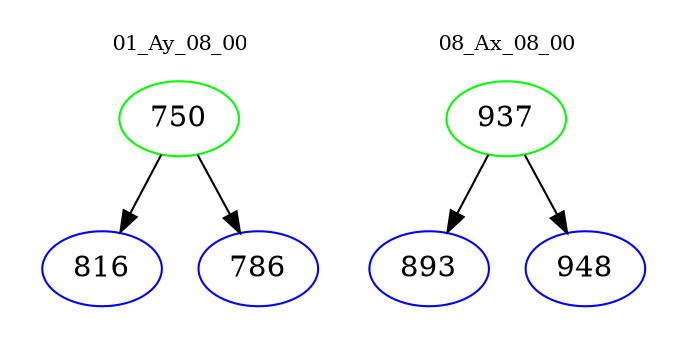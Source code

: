 digraph{
subgraph cluster_0 {
color = white
label = "01_Ay_08_00";
fontsize=10;
T0_750 [label="750", color="green"]
T0_750 -> T0_816 [color="black"]
T0_816 [label="816", color="blue"]
T0_750 -> T0_786 [color="black"]
T0_786 [label="786", color="blue"]
}
subgraph cluster_1 {
color = white
label = "08_Ax_08_00";
fontsize=10;
T1_937 [label="937", color="green"]
T1_937 -> T1_893 [color="black"]
T1_893 [label="893", color="blue"]
T1_937 -> T1_948 [color="black"]
T1_948 [label="948", color="blue"]
}
}
